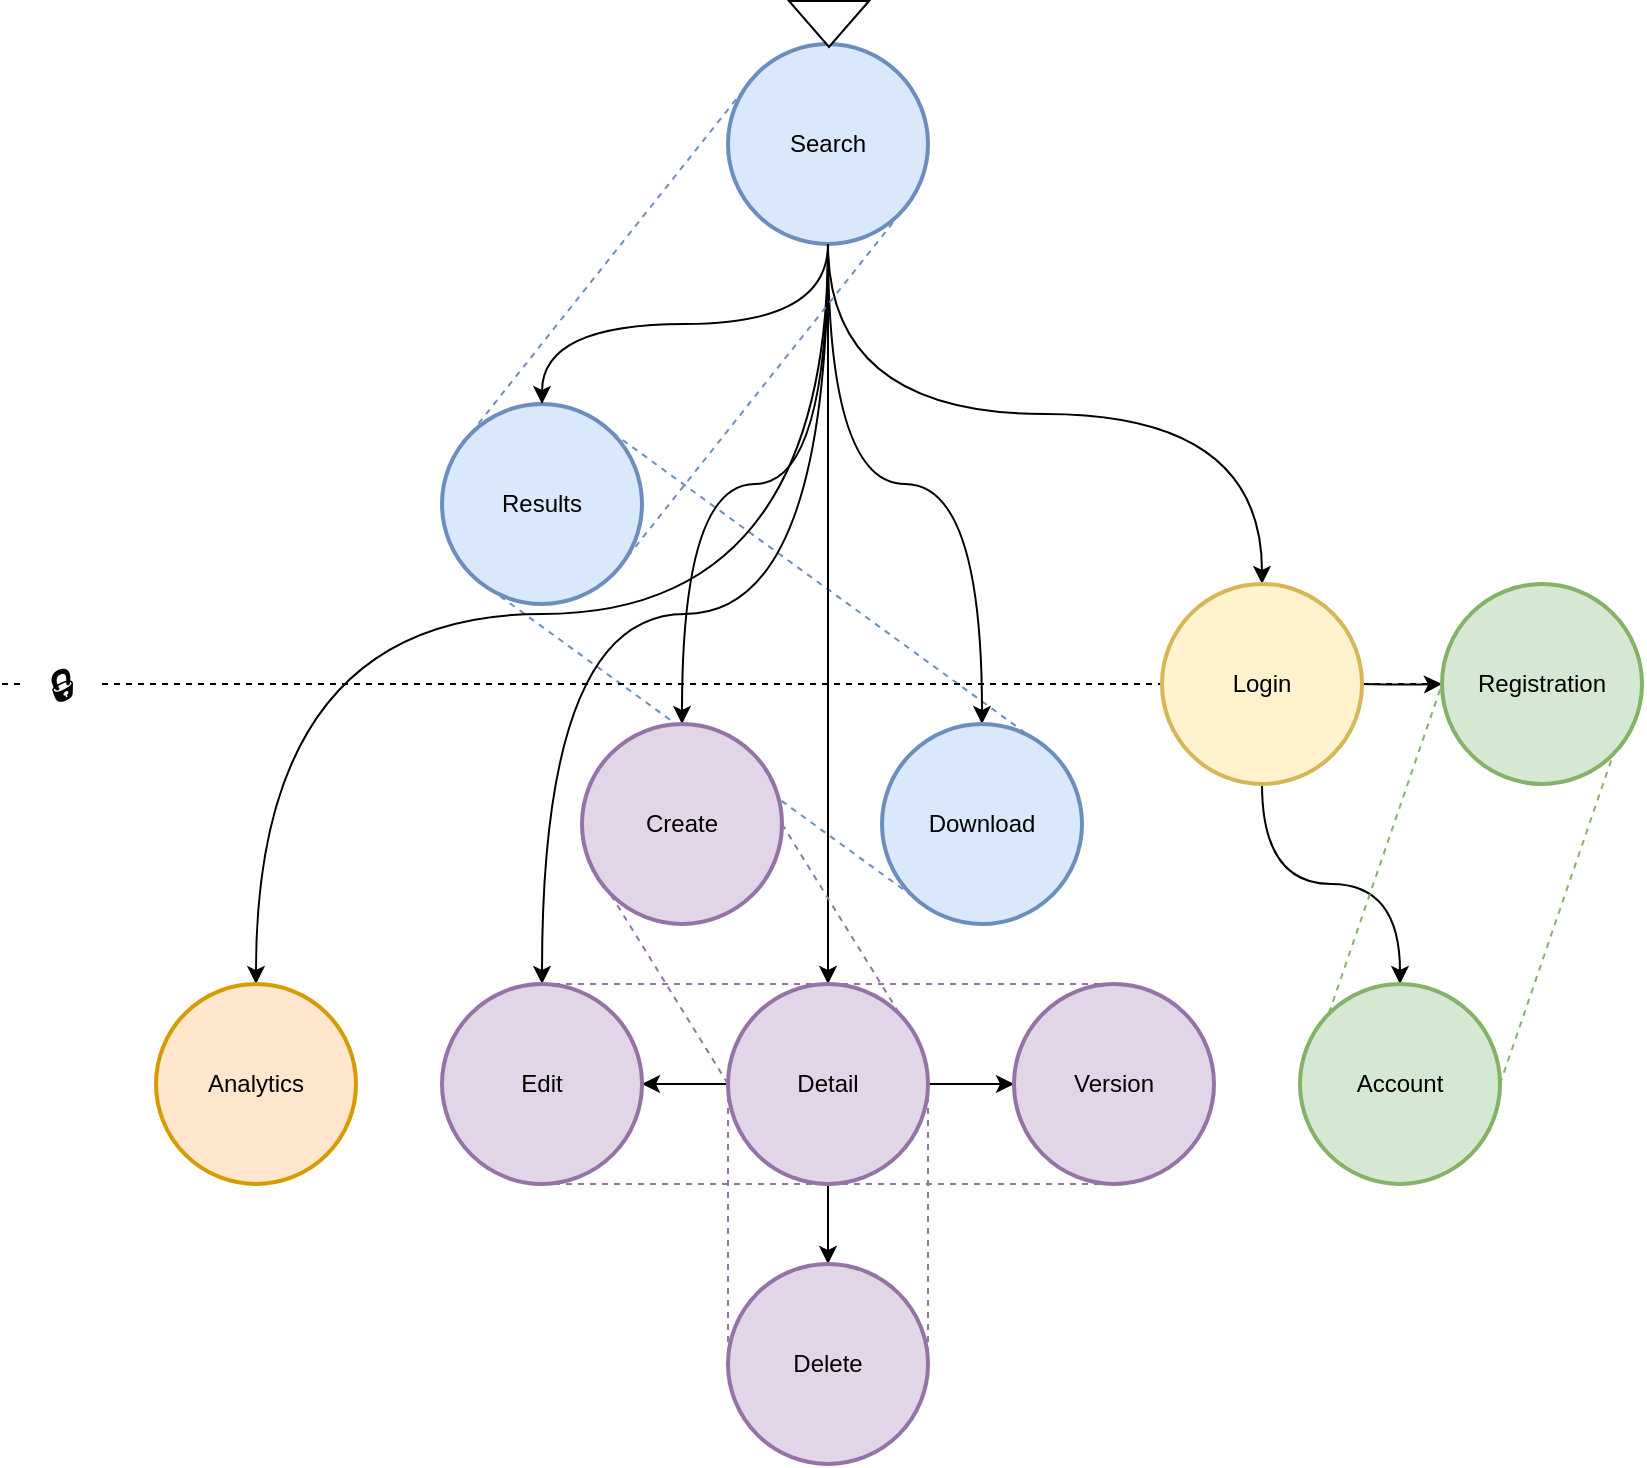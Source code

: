 <mxfile version="12.1.7" type="device" pages="1"><diagram id="vGcZcKQHo5Ag2Ij8KvxK" name="Page-1"><mxGraphModel dx="1072" dy="912" grid="1" gridSize="10" guides="1" tooltips="1" connect="1" arrows="1" fold="1" page="1" pageScale="1" pageWidth="827" pageHeight="1169" math="0" shadow="0"><root><mxCell id="0"/><mxCell id="1" parent="0"/><mxCell id="m-0hXko9P_L1zDte3dd6-8" value="" style="endArrow=none;dashed=1;html=1;entryX=0.145;entryY=0.855;entryDx=0;entryDy=0;entryPerimeter=0;exitX=0.145;exitY=0.855;exitDx=0;exitDy=0;exitPerimeter=0;fillColor=#dae8fc;strokeColor=#6c8ebf;" edge="1" parent="1" source="2_F4GrZbrEr25JgIu0W_-27" target="2_F4GrZbrEr25JgIu0W_-4"><mxGeometry width="50" height="50" relative="1" as="geometry"><mxPoint x="315.5" y="345.5" as="sourcePoint"/><mxPoint x="458.5" y="165.5" as="targetPoint"/></mxGeometry></mxCell><mxCell id="m-0hXko9P_L1zDte3dd6-9" value="" style="endArrow=none;dashed=1;html=1;entryX=0.855;entryY=0.145;entryDx=0;entryDy=0;entryPerimeter=0;exitX=0.855;exitY=0.145;exitDx=0;exitDy=0;exitPerimeter=0;fillColor=#dae8fc;strokeColor=#6c8ebf;" edge="1" parent="1" source="2_F4GrZbrEr25JgIu0W_-27" target="2_F4GrZbrEr25JgIu0W_-4"><mxGeometry width="50" height="50" relative="1" as="geometry"><mxPoint x="244.5" y="345.5" as="sourcePoint"/><mxPoint x="464.5" y="505.5" as="targetPoint"/></mxGeometry></mxCell><mxCell id="2_F4GrZbrEr25JgIu0W_-24" value="" style="endArrow=none;dashed=1;html=1;" parent="1" source="2_F4GrZbrEr25JgIu0W_-25" target="2_F4GrZbrEr25JgIu0W_-3" edge="1"><mxGeometry width="50" height="50" relative="1" as="geometry"><mxPoint y="390" as="sourcePoint"/><mxPoint x="820" y="390" as="targetPoint"/></mxGeometry></mxCell><mxCell id="2_F4GrZbrEr25JgIu0W_-23" value="" style="endArrow=none;dashed=1;html=1;" parent="1" source="2_F4GrZbrEr25JgIu0W_-3" edge="1"><mxGeometry width="50" height="50" relative="1" as="geometry"><mxPoint y="390" as="sourcePoint"/><mxPoint x="820" y="390" as="targetPoint"/></mxGeometry></mxCell><mxCell id="2_F4GrZbrEr25JgIu0W_-10" style="edgeStyle=orthogonalEdgeStyle;rounded=0;orthogonalLoop=1;jettySize=auto;html=1;entryX=0.5;entryY=0;entryDx=0;entryDy=0;entryPerimeter=0;exitX=0.5;exitY=1;exitDx=0;exitDy=0;exitPerimeter=0;curved=1;" parent="1" source="2_F4GrZbrEr25JgIu0W_-1" target="2_F4GrZbrEr25JgIu0W_-2" edge="1"><mxGeometry relative="1" as="geometry"/></mxCell><mxCell id="2_F4GrZbrEr25JgIu0W_-11" style="edgeStyle=orthogonalEdgeStyle;curved=1;rounded=0;orthogonalLoop=1;jettySize=auto;html=1;entryX=0;entryY=0.5;entryDx=0;entryDy=0;entryPerimeter=0;" parent="1" target="2_F4GrZbrEr25JgIu0W_-3" edge="1"><mxGeometry relative="1" as="geometry"><mxPoint x="680" y="390" as="sourcePoint"/></mxGeometry></mxCell><mxCell id="2_F4GrZbrEr25JgIu0W_-13" style="edgeStyle=orthogonalEdgeStyle;curved=1;rounded=0;orthogonalLoop=1;jettySize=auto;html=1;entryX=0.5;entryY=0;entryDx=0;entryDy=0;entryPerimeter=0;exitX=0.5;exitY=1;exitDx=0;exitDy=0;exitPerimeter=0;" parent="1" source="2_F4GrZbrEr25JgIu0W_-1" target="2_F4GrZbrEr25JgIu0W_-4" edge="1"><mxGeometry relative="1" as="geometry"/></mxCell><mxCell id="2_F4GrZbrEr25JgIu0W_-14" style="edgeStyle=orthogonalEdgeStyle;curved=1;rounded=0;orthogonalLoop=1;jettySize=auto;html=1;entryX=0.5;entryY=0;entryDx=0;entryDy=0;entryPerimeter=0;" parent="1" source="2_F4GrZbrEr25JgIu0W_-1" target="2_F4GrZbrEr25JgIu0W_-5" edge="1"><mxGeometry relative="1" as="geometry"/></mxCell><mxCell id="2_F4GrZbrEr25JgIu0W_-15" style="edgeStyle=orthogonalEdgeStyle;curved=1;rounded=0;orthogonalLoop=1;jettySize=auto;html=1;entryX=0.5;entryY=0;entryDx=0;entryDy=0;entryPerimeter=0;exitX=0.5;exitY=1;exitDx=0;exitDy=0;exitPerimeter=0;" parent="1" source="2_F4GrZbrEr25JgIu0W_-1" target="2_F4GrZbrEr25JgIu0W_-7" edge="1"><mxGeometry relative="1" as="geometry"/></mxCell><mxCell id="2_F4GrZbrEr25JgIu0W_-18" style="edgeStyle=orthogonalEdgeStyle;curved=1;rounded=0;orthogonalLoop=1;jettySize=auto;html=1;entryX=0.5;entryY=0;entryDx=0;entryDy=0;entryPerimeter=0;exitX=0.5;exitY=1;exitDx=0;exitDy=0;exitPerimeter=0;" parent="1" source="2_F4GrZbrEr25JgIu0W_-1" target="2_F4GrZbrEr25JgIu0W_-6" edge="1"><mxGeometry relative="1" as="geometry"/></mxCell><mxCell id="2_F4GrZbrEr25JgIu0W_-1" value="Search" style="strokeWidth=2;html=1;shape=mxgraph.flowchart.start_2;whiteSpace=wrap;fillColor=#dae8fc;strokeColor=#6c8ebf;" parent="1" vertex="1"><mxGeometry x="363" y="70" width="100" height="100" as="geometry"/></mxCell><mxCell id="7ZblIyPII1vrA7-mx4wh-2" style="edgeStyle=orthogonalEdgeStyle;rounded=0;orthogonalLoop=1;jettySize=auto;html=1;entryX=0.5;entryY=0;entryDx=0;entryDy=0;entryPerimeter=0;curved=1;exitX=0.5;exitY=1;exitDx=0;exitDy=0;exitPerimeter=0;" parent="1" source="2_F4GrZbrEr25JgIu0W_-1" target="7ZblIyPII1vrA7-mx4wh-1" edge="1"><mxGeometry relative="1" as="geometry"/></mxCell><mxCell id="m-0hXko9P_L1zDte3dd6-2" style="edgeStyle=orthogonalEdgeStyle;curved=1;rounded=0;orthogonalLoop=1;jettySize=auto;html=1;entryX=0.5;entryY=0;entryDx=0;entryDy=0;entryPerimeter=0;" edge="1" parent="1" source="2_F4GrZbrEr25JgIu0W_-2" target="m-0hXko9P_L1zDte3dd6-1"><mxGeometry relative="1" as="geometry"/></mxCell><mxCell id="2_F4GrZbrEr25JgIu0W_-2" value="Login" style="strokeWidth=2;html=1;shape=mxgraph.flowchart.start_2;whiteSpace=wrap;fillColor=#fff2cc;strokeColor=#d6b656;" parent="1" vertex="1"><mxGeometry x="580" y="340" width="100" height="100" as="geometry"/></mxCell><mxCell id="2_F4GrZbrEr25JgIu0W_-4" value="Download" style="strokeWidth=2;html=1;shape=mxgraph.flowchart.start_2;whiteSpace=wrap;fillColor=#dae8fc;strokeColor=#6c8ebf;" parent="1" vertex="1"><mxGeometry x="440" y="410" width="100" height="100" as="geometry"/></mxCell><mxCell id="2_F4GrZbrEr25JgIu0W_-16" style="edgeStyle=orthogonalEdgeStyle;curved=1;rounded=0;orthogonalLoop=1;jettySize=auto;html=1;entryX=1;entryY=0.5;entryDx=0;entryDy=0;entryPerimeter=0;exitX=0;exitY=0.5;exitDx=0;exitDy=0;exitPerimeter=0;" parent="1" source="2_F4GrZbrEr25JgIu0W_-5" target="2_F4GrZbrEr25JgIu0W_-7" edge="1"><mxGeometry relative="1" as="geometry"/></mxCell><mxCell id="2_F4GrZbrEr25JgIu0W_-19" style="edgeStyle=orthogonalEdgeStyle;curved=1;rounded=0;orthogonalLoop=1;jettySize=auto;html=1;entryX=0.5;entryY=0;entryDx=0;entryDy=0;entryPerimeter=0;" parent="1" source="2_F4GrZbrEr25JgIu0W_-5" target="2_F4GrZbrEr25JgIu0W_-9" edge="1"><mxGeometry relative="1" as="geometry"/></mxCell><mxCell id="2_F4GrZbrEr25JgIu0W_-30" style="edgeStyle=orthogonalEdgeStyle;curved=1;rounded=0;orthogonalLoop=1;jettySize=auto;html=1;entryX=0;entryY=0.5;entryDx=0;entryDy=0;entryPerimeter=0;endArrow=classic;endFill=1;" parent="1" source="2_F4GrZbrEr25JgIu0W_-5" target="2_F4GrZbrEr25JgIu0W_-29" edge="1"><mxGeometry relative="1" as="geometry"/></mxCell><mxCell id="2_F4GrZbrEr25JgIu0W_-5" value="Detail" style="strokeWidth=2;html=1;shape=mxgraph.flowchart.start_2;whiteSpace=wrap;fillColor=#e1d5e7;strokeColor=#9673a6;" parent="1" vertex="1"><mxGeometry x="363" y="540" width="100" height="100" as="geometry"/></mxCell><mxCell id="2_F4GrZbrEr25JgIu0W_-6" value="Create" style="strokeWidth=2;html=1;shape=mxgraph.flowchart.start_2;whiteSpace=wrap;fillColor=#e1d5e7;strokeColor=#9673a6;" parent="1" vertex="1"><mxGeometry x="290" y="410" width="100" height="100" as="geometry"/></mxCell><mxCell id="2_F4GrZbrEr25JgIu0W_-7" value="Edit" style="strokeWidth=2;html=1;shape=mxgraph.flowchart.start_2;whiteSpace=wrap;fillColor=#e1d5e7;strokeColor=#9673a6;" parent="1" vertex="1"><mxGeometry x="220" y="540" width="100" height="100" as="geometry"/></mxCell><mxCell id="2_F4GrZbrEr25JgIu0W_-9" value="Delete" style="strokeWidth=2;html=1;shape=mxgraph.flowchart.start_2;whiteSpace=wrap;fillColor=#e1d5e7;strokeColor=#9673a6;" parent="1" vertex="1"><mxGeometry x="363" y="680" width="100" height="100" as="geometry"/></mxCell><mxCell id="2_F4GrZbrEr25JgIu0W_-3" value="Registration" style="strokeWidth=2;html=1;shape=mxgraph.flowchart.start_2;whiteSpace=wrap;fillColor=#d5e8d4;strokeColor=#82b366;" parent="1" vertex="1"><mxGeometry x="720" y="340" width="100" height="100" as="geometry"/></mxCell><mxCell id="2_F4GrZbrEr25JgIu0W_-25" value="🔒" style="text;html=1;strokeColor=none;fillColor=none;align=center;verticalAlign=middle;whiteSpace=wrap;rounded=0;fontSize=20;" parent="1" vertex="1"><mxGeometry x="10" y="375" width="40" height="30" as="geometry"/></mxCell><mxCell id="2_F4GrZbrEr25JgIu0W_-26" value="" style="endArrow=none;dashed=1;html=1;" parent="1" target="2_F4GrZbrEr25JgIu0W_-25" edge="1"><mxGeometry width="50" height="50" relative="1" as="geometry"><mxPoint y="390" as="sourcePoint"/><mxPoint x="720" y="390" as="targetPoint"/></mxGeometry></mxCell><mxCell id="2_F4GrZbrEr25JgIu0W_-27" value="Results" style="strokeWidth=2;html=1;shape=mxgraph.flowchart.start_2;whiteSpace=wrap;fillColor=#dae8fc;strokeColor=#6c8ebf;" parent="1" vertex="1"><mxGeometry x="220" y="250" width="100" height="100" as="geometry"/></mxCell><mxCell id="2_F4GrZbrEr25JgIu0W_-28" style="edgeStyle=orthogonalEdgeStyle;curved=1;rounded=0;orthogonalLoop=1;jettySize=auto;html=1;entryX=0.5;entryY=0;entryDx=0;entryDy=0;entryPerimeter=0;exitX=0.5;exitY=1;exitDx=0;exitDy=0;exitPerimeter=0;" parent="1" source="2_F4GrZbrEr25JgIu0W_-1" target="2_F4GrZbrEr25JgIu0W_-27" edge="1"><mxGeometry relative="1" as="geometry"><mxPoint x="423" y="180" as="sourcePoint"/><mxPoint x="350" y="420" as="targetPoint"/></mxGeometry></mxCell><mxCell id="2_F4GrZbrEr25JgIu0W_-29" value="Version" style="strokeWidth=2;html=1;shape=mxgraph.flowchart.start_2;whiteSpace=wrap;fillColor=#e1d5e7;strokeColor=#9673a6;" parent="1" vertex="1"><mxGeometry x="506" y="540" width="100" height="100" as="geometry"/></mxCell><mxCell id="7ZblIyPII1vrA7-mx4wh-1" value="Analytics" style="strokeWidth=2;html=1;shape=mxgraph.flowchart.start_2;whiteSpace=wrap;fillColor=#ffe6cc;strokeColor=#d79b00;" parent="1" vertex="1"><mxGeometry x="77" y="540" width="100" height="100" as="geometry"/></mxCell><mxCell id="m-0hXko9P_L1zDte3dd6-1" value="Account" style="strokeWidth=2;html=1;shape=mxgraph.flowchart.start_2;whiteSpace=wrap;fillColor=#d5e8d4;strokeColor=#82b366;" vertex="1" parent="1"><mxGeometry x="649" y="540" width="100" height="100" as="geometry"/></mxCell><mxCell id="m-0hXko9P_L1zDte3dd6-4" value="" style="endArrow=none;dashed=1;html=1;entryX=0.145;entryY=0.145;entryDx=0;entryDy=0;entryPerimeter=0;exitX=0.145;exitY=0.145;exitDx=0;exitDy=0;exitPerimeter=0;fillColor=#dae8fc;strokeColor=#6c8ebf;" edge="1" parent="1" source="2_F4GrZbrEr25JgIu0W_-27" target="2_F4GrZbrEr25JgIu0W_-1"><mxGeometry width="50" height="50" relative="1" as="geometry"><mxPoint x="280" y="180" as="sourcePoint"/><mxPoint x="330" y="130" as="targetPoint"/></mxGeometry></mxCell><mxCell id="m-0hXko9P_L1zDte3dd6-5" value="" style="endArrow=none;dashed=1;html=1;entryX=0.855;entryY=0.855;entryDx=0;entryDy=0;entryPerimeter=0;exitX=0.855;exitY=0.855;exitDx=0;exitDy=0;exitPerimeter=0;fillColor=#dae8fc;strokeColor=#6c8ebf;" edge="1" parent="1" source="2_F4GrZbrEr25JgIu0W_-27" target="2_F4GrZbrEr25JgIu0W_-1"><mxGeometry width="50" height="50" relative="1" as="geometry"><mxPoint x="244.5" y="274.5" as="sourcePoint"/><mxPoint x="387.5" y="94.5" as="targetPoint"/></mxGeometry></mxCell><mxCell id="m-0hXko9P_L1zDte3dd6-6" value="" style="endArrow=none;dashed=1;html=1;entryX=0;entryY=0.5;entryDx=0;entryDy=0;entryPerimeter=0;exitX=0.145;exitY=0.145;exitDx=0;exitDy=0;exitPerimeter=0;fillColor=#d5e8d4;strokeColor=#82b366;" edge="1" parent="1" source="m-0hXko9P_L1zDte3dd6-1" target="2_F4GrZbrEr25JgIu0W_-3"><mxGeometry width="50" height="50" relative="1" as="geometry"><mxPoint x="254.5" y="284.5" as="sourcePoint"/><mxPoint x="397.5" y="104.5" as="targetPoint"/></mxGeometry></mxCell><mxCell id="m-0hXko9P_L1zDte3dd6-7" value="" style="endArrow=none;dashed=1;html=1;entryX=0.855;entryY=0.855;entryDx=0;entryDy=0;entryPerimeter=0;exitX=1;exitY=0.5;exitDx=0;exitDy=0;exitPerimeter=0;fillColor=#d5e8d4;strokeColor=#82b366;" edge="1" parent="1" source="m-0hXko9P_L1zDte3dd6-1" target="2_F4GrZbrEr25JgIu0W_-3"><mxGeometry width="50" height="50" relative="1" as="geometry"><mxPoint x="673.5" y="564.5" as="sourcePoint"/><mxPoint x="730" y="400" as="targetPoint"/></mxGeometry></mxCell><mxCell id="m-0hXko9P_L1zDte3dd6-10" value="" style="endArrow=none;dashed=1;html=1;entryX=0.5;entryY=0;entryDx=0;entryDy=0;entryPerimeter=0;exitX=0.5;exitY=0;exitDx=0;exitDy=0;exitPerimeter=0;fillColor=#e1d5e7;strokeColor=#9673a6;" edge="1" parent="1" source="2_F4GrZbrEr25JgIu0W_-7" target="2_F4GrZbrEr25JgIu0W_-29"><mxGeometry width="50" height="50" relative="1" as="geometry"><mxPoint x="315.5" y="274.5" as="sourcePoint"/><mxPoint x="535.5" y="434.5" as="targetPoint"/></mxGeometry></mxCell><mxCell id="m-0hXko9P_L1zDte3dd6-11" value="" style="endArrow=none;dashed=1;html=1;entryX=0.5;entryY=1;entryDx=0;entryDy=0;entryPerimeter=0;exitX=0.5;exitY=1;exitDx=0;exitDy=0;exitPerimeter=0;fillColor=#e1d5e7;strokeColor=#9673a6;" edge="1" parent="1" source="2_F4GrZbrEr25JgIu0W_-7" target="2_F4GrZbrEr25JgIu0W_-29"><mxGeometry width="50" height="50" relative="1" as="geometry"><mxPoint x="280" y="550" as="sourcePoint"/><mxPoint x="566" y="550" as="targetPoint"/></mxGeometry></mxCell><mxCell id="m-0hXko9P_L1zDte3dd6-12" value="" style="endArrow=none;dashed=1;html=1;entryX=0;entryY=0.5;entryDx=0;entryDy=0;entryPerimeter=0;exitX=0.145;exitY=0.855;exitDx=0;exitDy=0;exitPerimeter=0;fillColor=#e1d5e7;strokeColor=#9673a6;" edge="1" parent="1" source="2_F4GrZbrEr25JgIu0W_-6" target="2_F4GrZbrEr25JgIu0W_-5"><mxGeometry width="50" height="50" relative="1" as="geometry"><mxPoint x="244.5" y="345.5" as="sourcePoint"/><mxPoint x="464.5" y="505.5" as="targetPoint"/></mxGeometry></mxCell><mxCell id="m-0hXko9P_L1zDte3dd6-13" value="" style="endArrow=none;dashed=1;html=1;entryX=0.855;entryY=0.145;entryDx=0;entryDy=0;entryPerimeter=0;exitX=1;exitY=0.5;exitDx=0;exitDy=0;exitPerimeter=0;fillColor=#e1d5e7;strokeColor=#9673a6;" edge="1" parent="1" source="2_F4GrZbrEr25JgIu0W_-6" target="2_F4GrZbrEr25JgIu0W_-5"><mxGeometry width="50" height="50" relative="1" as="geometry"><mxPoint x="314.5" y="505.5" as="sourcePoint"/><mxPoint x="373" y="600" as="targetPoint"/></mxGeometry></mxCell><mxCell id="m-0hXko9P_L1zDte3dd6-14" value="" style="endArrow=none;dashed=1;html=1;entryX=0;entryY=0.5;entryDx=0;entryDy=0;entryPerimeter=0;exitX=0;exitY=0.5;exitDx=0;exitDy=0;exitPerimeter=0;fillColor=#e1d5e7;strokeColor=#9673a6;" edge="1" parent="1" source="2_F4GrZbrEr25JgIu0W_-5" target="2_F4GrZbrEr25JgIu0W_-9"><mxGeometry width="50" height="50" relative="1" as="geometry"><mxPoint x="314.5" y="505.5" as="sourcePoint"/><mxPoint x="373" y="600" as="targetPoint"/></mxGeometry></mxCell><mxCell id="m-0hXko9P_L1zDte3dd6-15" value="" style="endArrow=none;dashed=1;html=1;exitX=1;exitY=0.5;exitDx=0;exitDy=0;exitPerimeter=0;entryX=1;entryY=0.5;entryDx=0;entryDy=0;entryPerimeter=0;fillColor=#e1d5e7;strokeColor=#9673a6;" edge="1" parent="1" source="2_F4GrZbrEr25JgIu0W_-5" target="2_F4GrZbrEr25JgIu0W_-9"><mxGeometry width="50" height="50" relative="1" as="geometry"><mxPoint x="373" y="600" as="sourcePoint"/><mxPoint x="610" y="737" as="targetPoint"/></mxGeometry></mxCell><mxCell id="m-0hXko9P_L1zDte3dd6-16" value="" style="triangle;whiteSpace=wrap;html=1;rotation=90;" vertex="1" parent="1"><mxGeometry x="402" y="40" width="23" height="40" as="geometry"/></mxCell></root></mxGraphModel></diagram></mxfile>